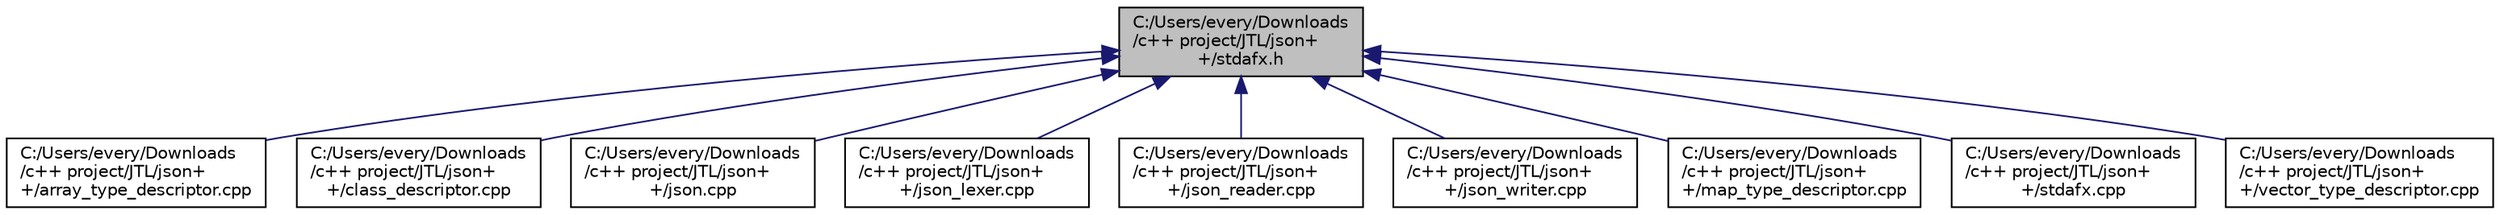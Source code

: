 digraph "C:/Users/every/Downloads/c++ project/JTL/json++/stdafx.h"
{
  edge [fontname="Helvetica",fontsize="10",labelfontname="Helvetica",labelfontsize="10"];
  node [fontname="Helvetica",fontsize="10",shape=record];
  Node3 [label="C:/Users/every/Downloads\l/c++ project/JTL/json+\l+/stdafx.h",height=0.2,width=0.4,color="black", fillcolor="grey75", style="filled", fontcolor="black"];
  Node3 -> Node4 [dir="back",color="midnightblue",fontsize="10",style="solid",fontname="Helvetica"];
  Node4 [label="C:/Users/every/Downloads\l/c++ project/JTL/json+\l+/array_type_descriptor.cpp",height=0.2,width=0.4,color="black", fillcolor="white", style="filled",URL="$array__type__descriptor_8cpp.html"];
  Node3 -> Node5 [dir="back",color="midnightblue",fontsize="10",style="solid",fontname="Helvetica"];
  Node5 [label="C:/Users/every/Downloads\l/c++ project/JTL/json+\l+/class_descriptor.cpp",height=0.2,width=0.4,color="black", fillcolor="white", style="filled",URL="$class__descriptor_8cpp.html"];
  Node3 -> Node6 [dir="back",color="midnightblue",fontsize="10",style="solid",fontname="Helvetica"];
  Node6 [label="C:/Users/every/Downloads\l/c++ project/JTL/json+\l+/json.cpp",height=0.2,width=0.4,color="black", fillcolor="white", style="filled",URL="$json_8cpp.html"];
  Node3 -> Node7 [dir="back",color="midnightblue",fontsize="10",style="solid",fontname="Helvetica"];
  Node7 [label="C:/Users/every/Downloads\l/c++ project/JTL/json+\l+/json_lexer.cpp",height=0.2,width=0.4,color="black", fillcolor="white", style="filled",URL="$json__lexer_8cpp.html"];
  Node3 -> Node8 [dir="back",color="midnightblue",fontsize="10",style="solid",fontname="Helvetica"];
  Node8 [label="C:/Users/every/Downloads\l/c++ project/JTL/json+\l+/json_reader.cpp",height=0.2,width=0.4,color="black", fillcolor="white", style="filled",URL="$json__reader_8cpp.html"];
  Node3 -> Node9 [dir="back",color="midnightblue",fontsize="10",style="solid",fontname="Helvetica"];
  Node9 [label="C:/Users/every/Downloads\l/c++ project/JTL/json+\l+/json_writer.cpp",height=0.2,width=0.4,color="black", fillcolor="white", style="filled",URL="$json__writer_8cpp.html"];
  Node3 -> Node10 [dir="back",color="midnightblue",fontsize="10",style="solid",fontname="Helvetica"];
  Node10 [label="C:/Users/every/Downloads\l/c++ project/JTL/json+\l+/map_type_descriptor.cpp",height=0.2,width=0.4,color="black", fillcolor="white", style="filled",URL="$map__type__descriptor_8cpp.html"];
  Node3 -> Node11 [dir="back",color="midnightblue",fontsize="10",style="solid",fontname="Helvetica"];
  Node11 [label="C:/Users/every/Downloads\l/c++ project/JTL/json+\l+/stdafx.cpp",height=0.2,width=0.4,color="black", fillcolor="white", style="filled",URL="$stdafx_8cpp.html"];
  Node3 -> Node12 [dir="back",color="midnightblue",fontsize="10",style="solid",fontname="Helvetica"];
  Node12 [label="C:/Users/every/Downloads\l/c++ project/JTL/json+\l+/vector_type_descriptor.cpp",height=0.2,width=0.4,color="black", fillcolor="white", style="filled",URL="$vector__type__descriptor_8cpp.html"];
}
